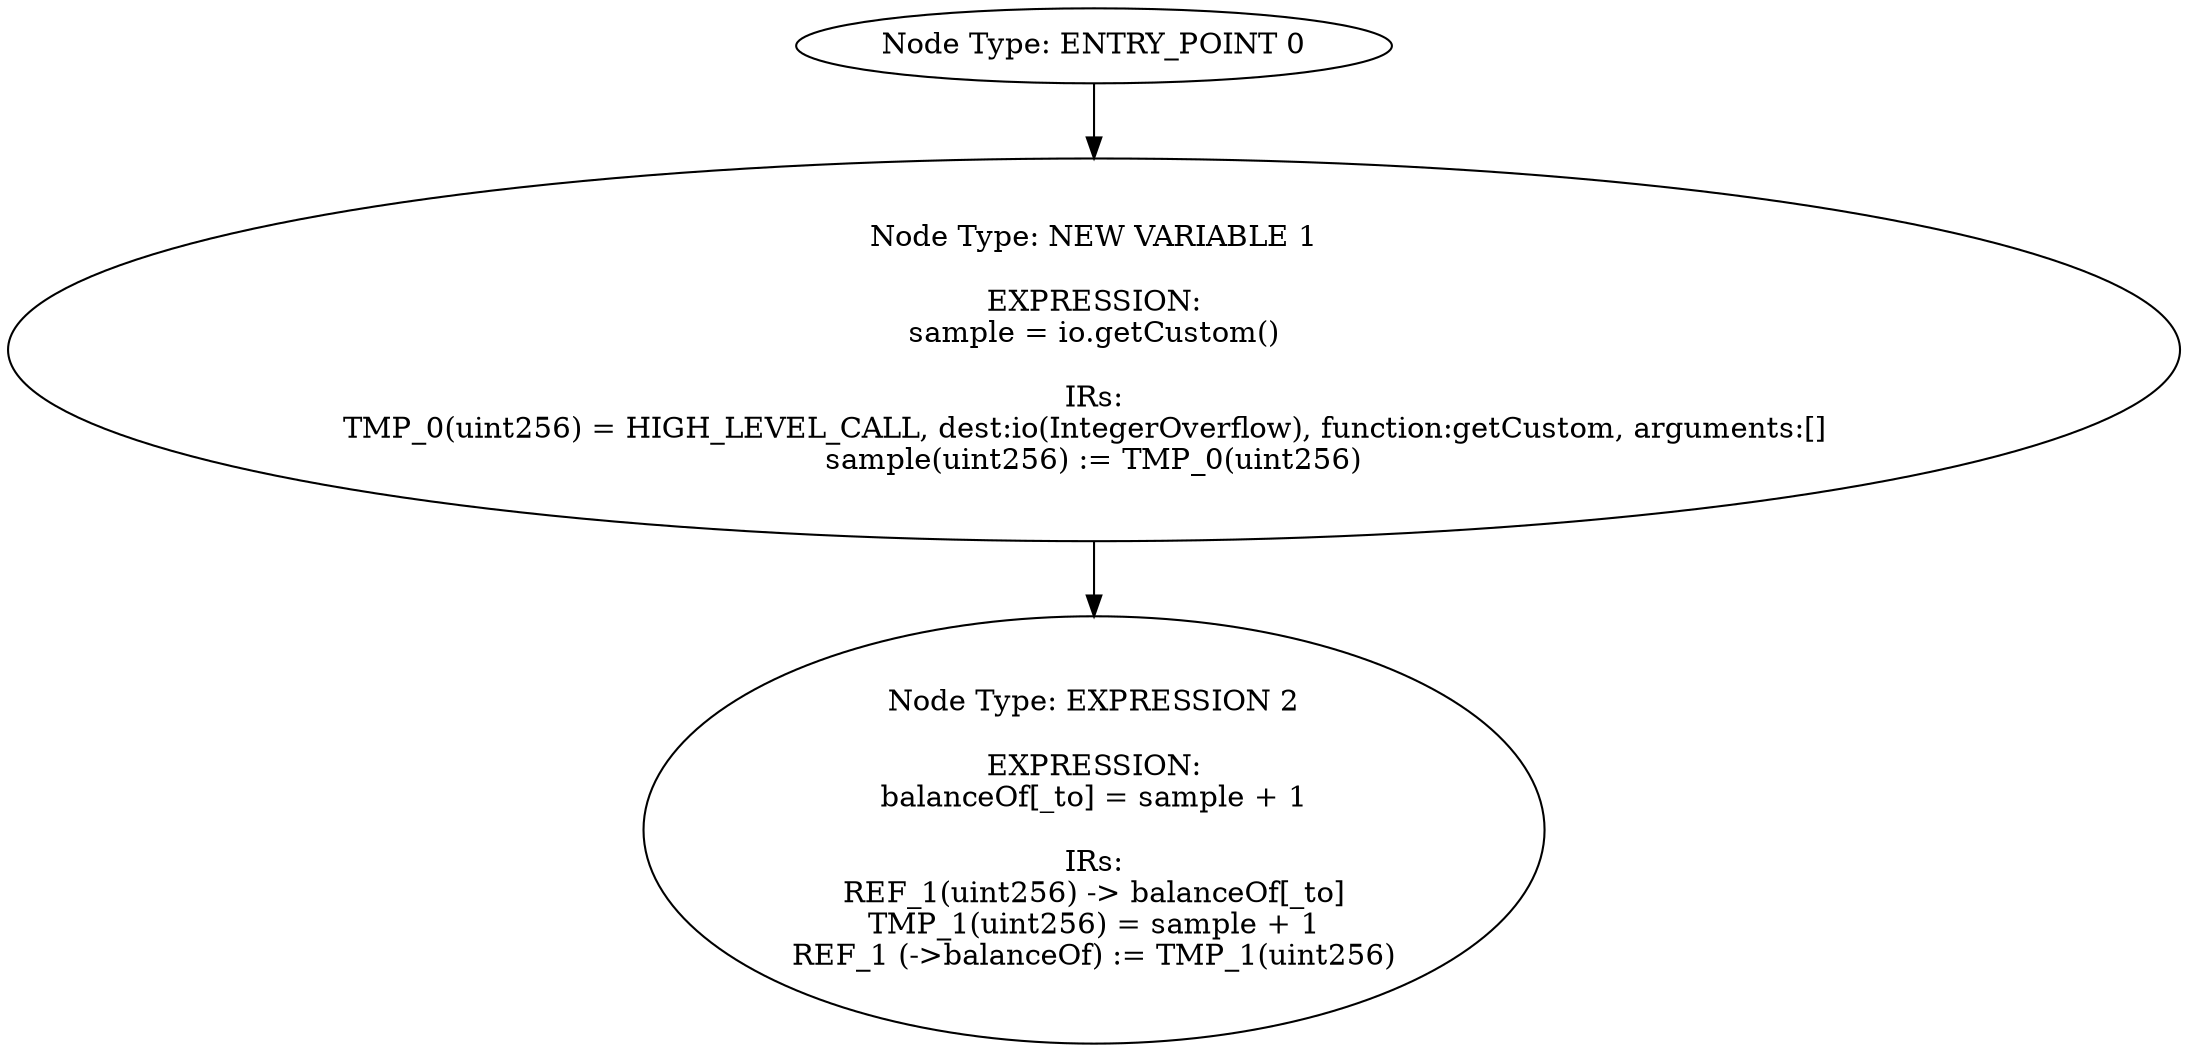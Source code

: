 digraph{
0[label="Node Type: ENTRY_POINT 0
"];
0->1;
1[label="Node Type: NEW VARIABLE 1

EXPRESSION:
sample = io.getCustom()

IRs:
TMP_0(uint256) = HIGH_LEVEL_CALL, dest:io(IntegerOverflow), function:getCustom, arguments:[]  
sample(uint256) := TMP_0(uint256)"];
1->2;
2[label="Node Type: EXPRESSION 2

EXPRESSION:
balanceOf[_to] = sample + 1

IRs:
REF_1(uint256) -> balanceOf[_to]
TMP_1(uint256) = sample + 1
REF_1 (->balanceOf) := TMP_1(uint256)"];
}
